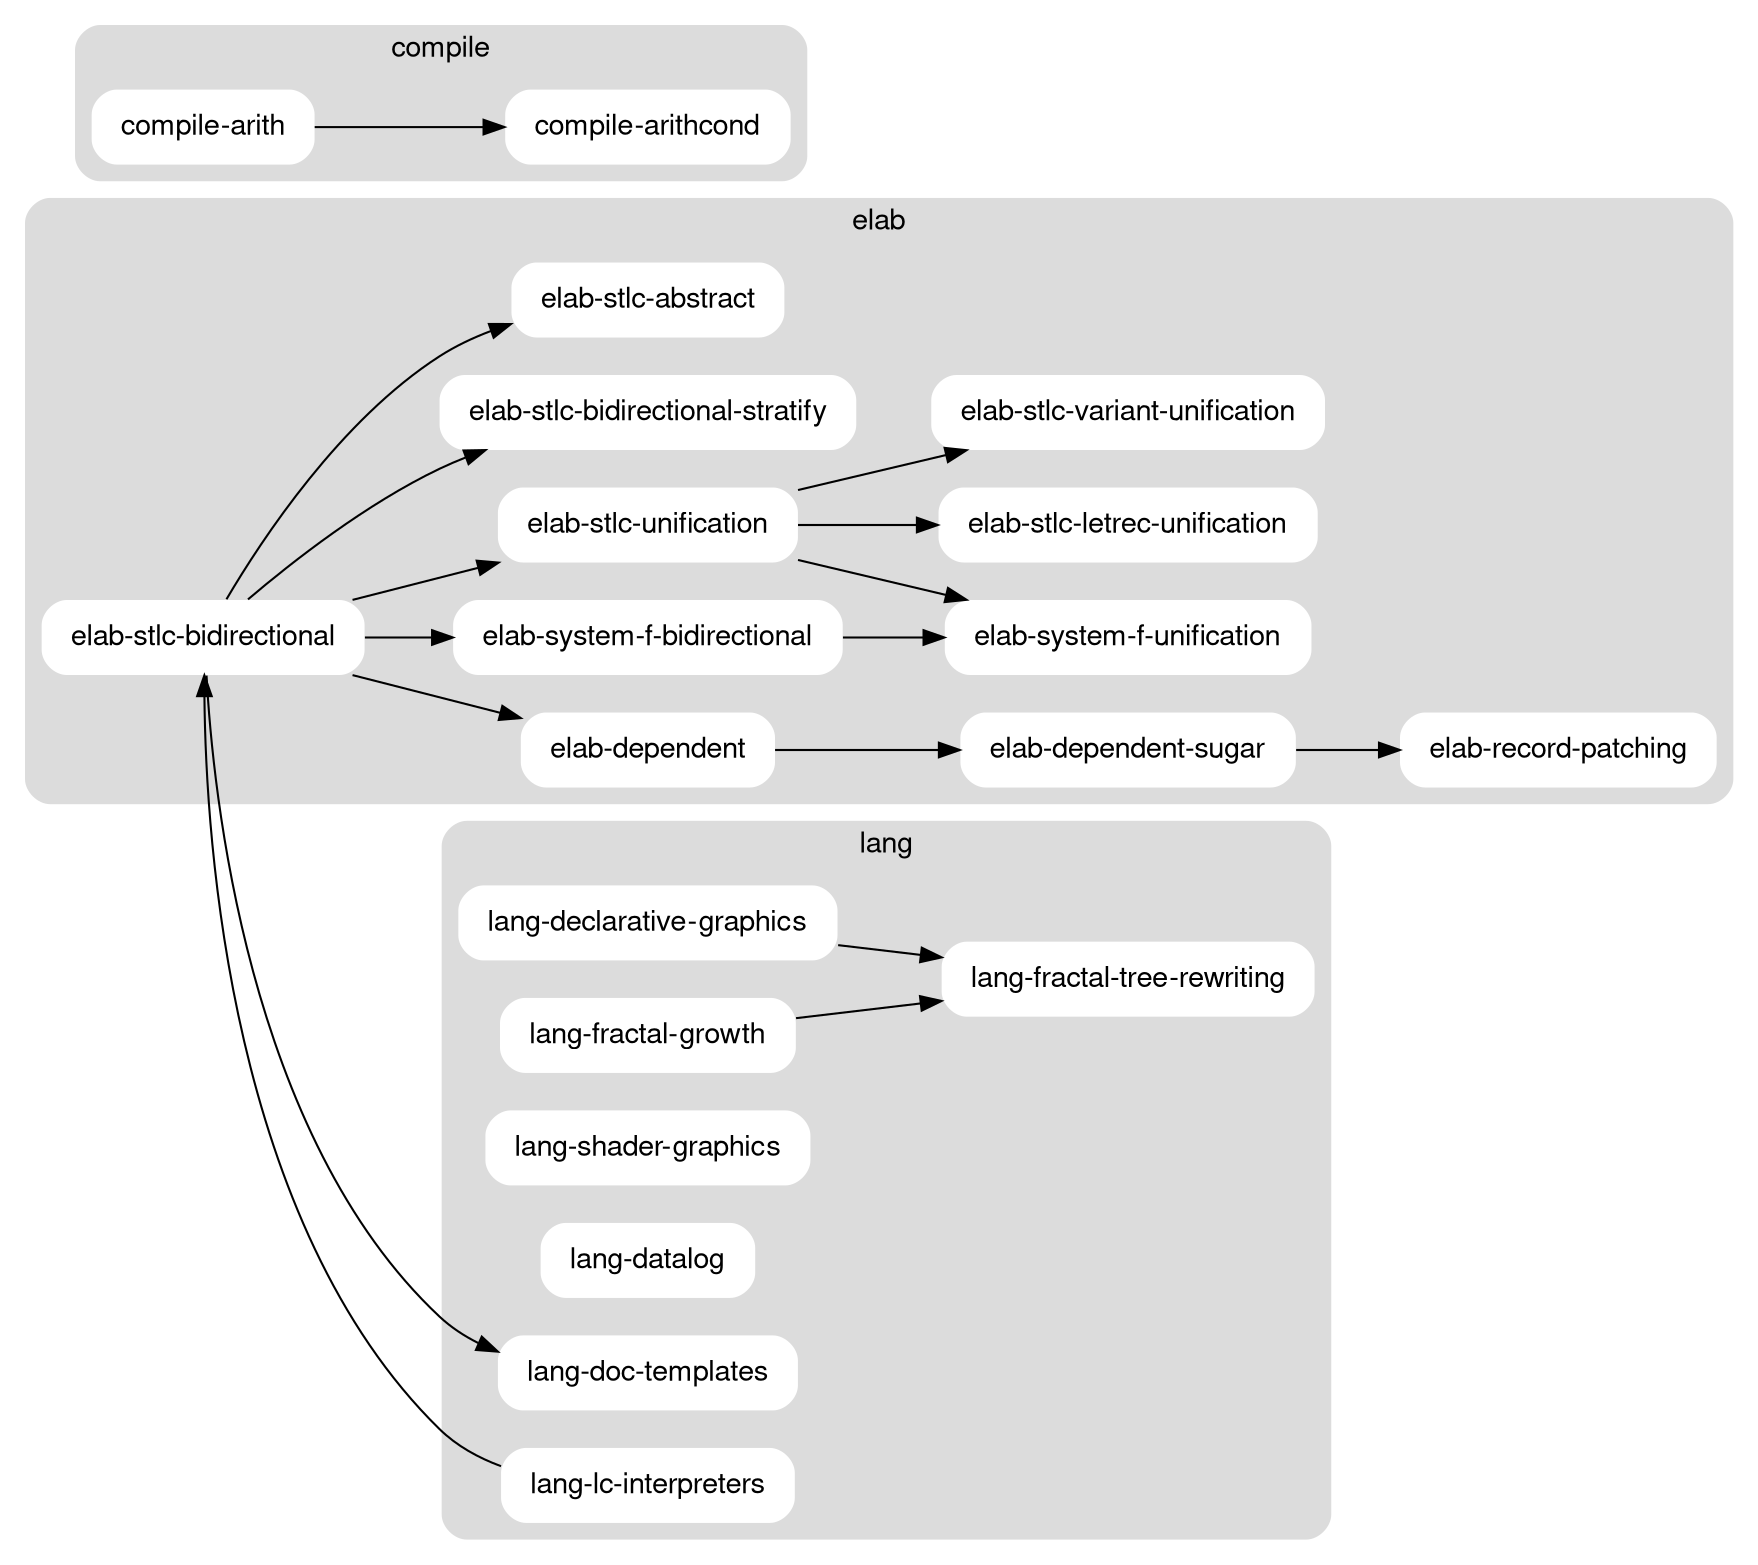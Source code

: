 // dot -Tsvg garden.dot > garden.svg
// dot -Tpng garden.dot | imgcat

digraph garden {

  graph [
    color = "none",
    fillcolor = "gainsboro",
    fontname = "Helvetica,Arial,sans-serif",
    rankdir = LR,
    style = "filled, rounded",
  ];

  node [
    color = "none",
    fillcolor = "white",
    fontname = "Helvetica,Arial,sans-serif",
    margin = "0.2, 0.0",
    shape = "box",
    style = "filled, rounded",
  ];

  subgraph elab {
    label = "elab";
    cluster = true;

    "elab-dependent";
    "elab-dependent-sugar";
    "elab-record-patching";

    "elab-system-f-bidirectional";
    "elab-system-f-unification";

    "elab-stlc-bidirectional";
    "elab-stlc-unification";
    "elab-stlc-letrec-unification";
    "elab-stlc-variant-unification";
    "elab-stlc-bidirectional-stratify";
    "elab-stlc-abstract";
  }

  subgraph compile {
    label = "compile";
    cluster = true;

    "compile-arith";
    "compile-arithcond";
  }

  subgraph lang {
    label = "lang";
    cluster = true;

    "lang-declarative-graphics";
    "lang-fractal-growth";
    "lang-fractal-tree-rewriting";
    "lang-shader-graphics";
    "lang-datalog";
    "lang-doc-templates";
    "lang-lc-interpreters";
  }

  "elab-stlc-bidirectional" -> "elab-stlc-bidirectional-stratify";
  "elab-stlc-bidirectional" -> "elab-stlc-unification";
  "elab-stlc-bidirectional" -> "elab-stlc-abstract";
  "elab-stlc-bidirectional" -> "elab-system-f-bidirectional";
  "elab-stlc-bidirectional" -> "elab-dependent";
  "elab-stlc-bidirectional" -> "lang-doc-templates";
  "elab-stlc-unification" -> "elab-stlc-letrec-unification";
  "elab-stlc-unification" -> "elab-stlc-variant-unification";
  "elab-stlc-unification" -> "elab-system-f-unification";
  "elab-system-f-bidirectional" -> "elab-system-f-unification";
  "elab-dependent" -> "elab-dependent-sugar";
  "elab-dependent-sugar" -> "elab-record-patching";
  "compile-arith" -> "compile-arithcond";
  "lang-lc-interpreters" -> "elab-stlc-bidirectional";
  "lang-fractal-growth" -> "lang-fractal-tree-rewriting";
  "lang-declarative-graphics" -> "lang-fractal-tree-rewriting";

}
